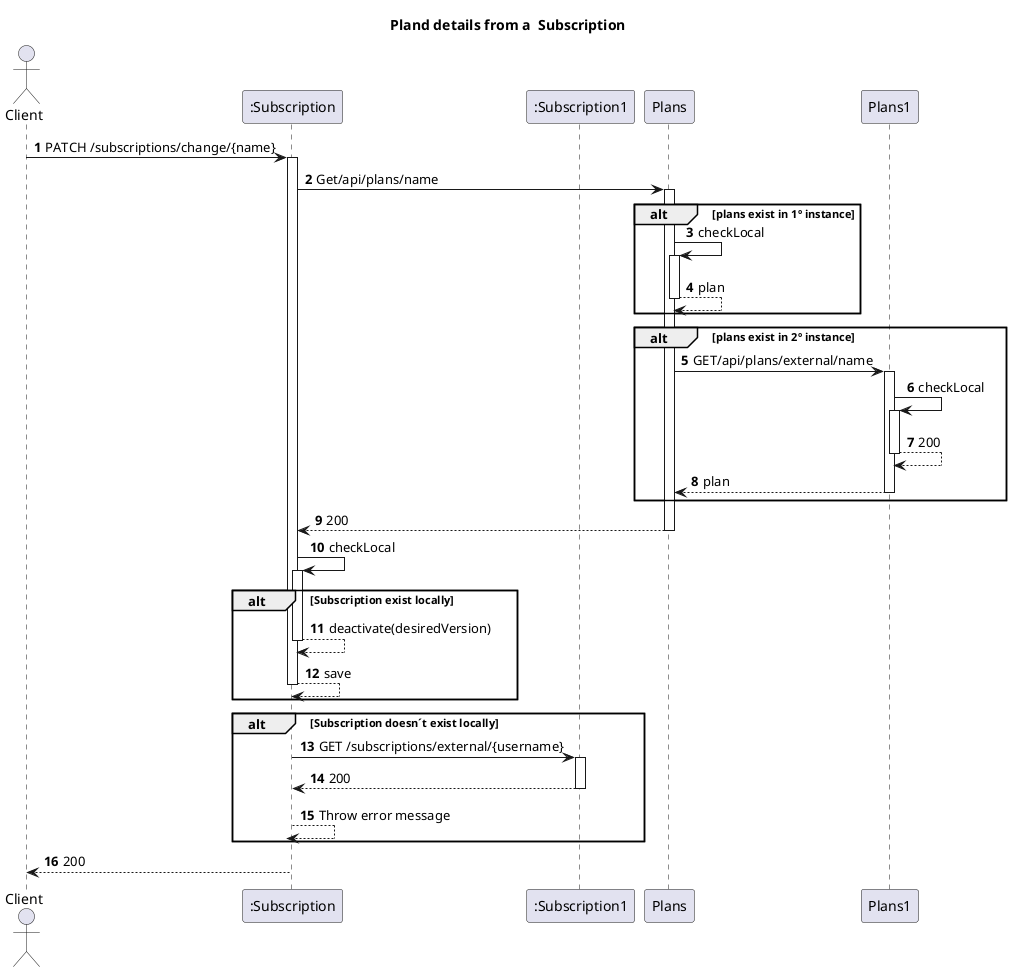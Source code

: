@startuml
'https://plantuml.com/sequence-diagram
autoactivate on
autonumber
title   Pland details from a  Subscription

autonumber

actor "Client" as Ac
participant ":Subscription" as Auth
participant ":Subscription1" as Serv


Ac->Auth: PATCH /subscriptions/change/{name}
Auth -> Plans: Get/api/plans/name
alt plans exist in 1º instance
    Plans -> Plans: checkLocal
    Plans --> Plans: plan
end
alt plans exist in 2º instance
    Plans -> Plans1: GET/api/plans/external/name
    Plans1 -> Plans1: checkLocal
    Plans1 --> Plans1: 200
    Plans1 --> Plans: plan
end
Plans --> Auth: 200
Auth->Auth:checkLocal
alt Subscription exist locally
Auth-->Auth:deactivate(desiredVersion)
Auth-->Auth:save
end
alt Subscription doesn´t exist locally

Auth->Serv: GET /subscriptions/external/{username}
Serv-->Auth:200
Auth-->Auth:Throw error message
end
Auth-->Ac:200
@enduml